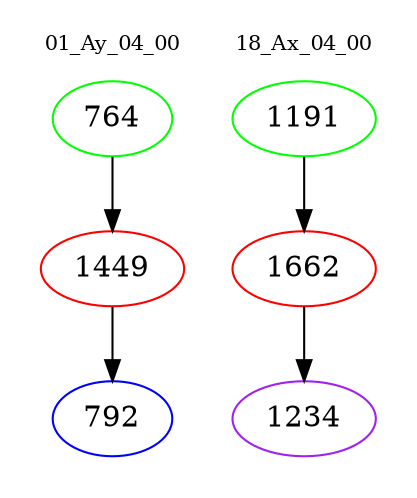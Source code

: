 digraph{
subgraph cluster_0 {
color = white
label = "01_Ay_04_00";
fontsize=10;
T0_764 [label="764", color="green"]
T0_764 -> T0_1449 [color="black"]
T0_1449 [label="1449", color="red"]
T0_1449 -> T0_792 [color="black"]
T0_792 [label="792", color="blue"]
}
subgraph cluster_1 {
color = white
label = "18_Ax_04_00";
fontsize=10;
T1_1191 [label="1191", color="green"]
T1_1191 -> T1_1662 [color="black"]
T1_1662 [label="1662", color="red"]
T1_1662 -> T1_1234 [color="black"]
T1_1234 [label="1234", color="purple"]
}
}
